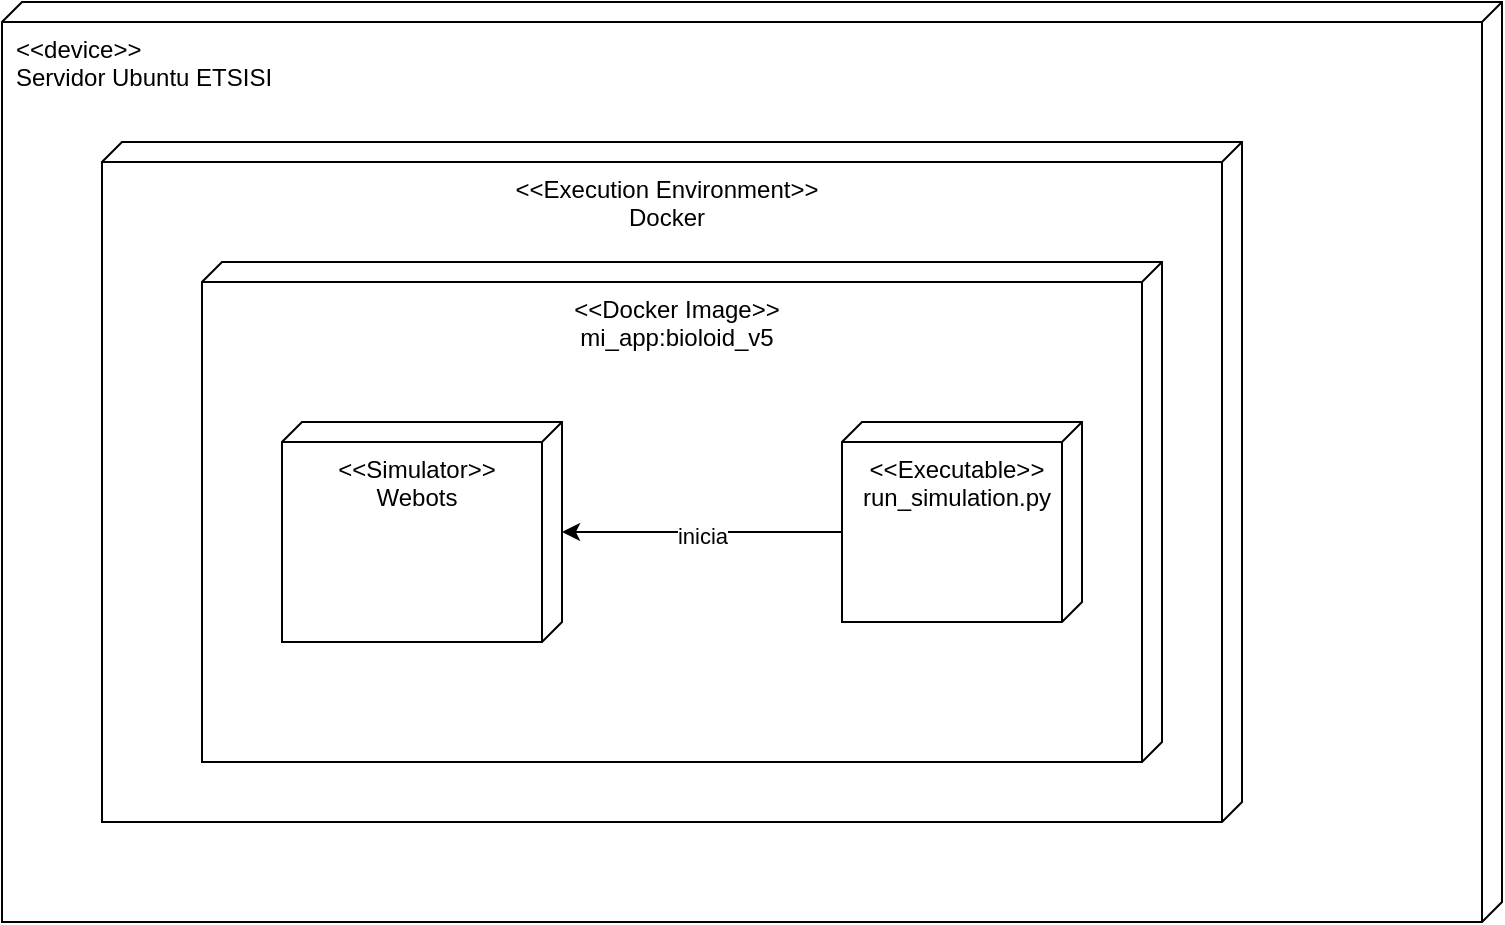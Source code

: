<mxfile version="27.1.6">
  <diagram name="Página-1" id="oGm7Z6olsumDdi2WWUQo">
    <mxGraphModel grid="1" page="1" gridSize="10" guides="1" tooltips="1" connect="1" arrows="1" fold="1" pageScale="1" pageWidth="2339" pageHeight="3300" math="0" shadow="0">
      <root>
        <mxCell id="0" />
        <mxCell id="1" parent="0" />
        <mxCell id="L41pdcuZdGw4nhIuiry7-2" value="&amp;lt;&amp;lt;device&amp;gt;&amp;gt;&lt;div&gt;Servidor Ubuntu ETSISI&lt;/div&gt;" style="verticalAlign=top;align=left;shape=cube;size=10;direction=south;fontStyle=0;html=1;boundedLbl=1;spacingLeft=5;whiteSpace=wrap;" vertex="1" parent="1">
          <mxGeometry x="680" y="180" width="750" height="460" as="geometry" />
        </mxCell>
        <mxCell id="L41pdcuZdGw4nhIuiry7-5" value="&amp;lt;&amp;lt;Execution Environment&amp;gt;&amp;gt;&lt;div&gt;Docker&lt;/div&gt;" style="verticalAlign=top;align=center;shape=cube;size=10;direction=south;html=1;boundedLbl=1;spacingLeft=5;whiteSpace=wrap;" vertex="1" parent="L41pdcuZdGw4nhIuiry7-2">
          <mxGeometry x="50" y="70" width="570" height="340" as="geometry" />
        </mxCell>
        <mxCell id="L41pdcuZdGw4nhIuiry7-4" value="&amp;lt;&amp;lt;Docker Image&amp;gt;&amp;gt;&lt;div&gt;mi_app:bioloid_v5&lt;/div&gt;" style="verticalAlign=top;align=center;shape=cube;size=10;direction=south;html=1;boundedLbl=1;spacingLeft=5;whiteSpace=wrap;" vertex="1" parent="L41pdcuZdGw4nhIuiry7-2">
          <mxGeometry x="100" y="130" width="480" height="250" as="geometry" />
        </mxCell>
        <mxCell id="L41pdcuZdGw4nhIuiry7-3" value="&amp;lt;&amp;lt;Simulator&amp;gt;&amp;gt;&lt;div&gt;Webots&lt;/div&gt;" style="verticalAlign=top;align=center;shape=cube;size=10;direction=south;html=1;boundedLbl=1;spacingLeft=5;whiteSpace=wrap;" vertex="1" parent="L41pdcuZdGw4nhIuiry7-2">
          <mxGeometry width="140" height="110" relative="1" as="geometry">
            <mxPoint x="140" y="210" as="offset" />
          </mxGeometry>
        </mxCell>
        <mxCell id="L41pdcuZdGw4nhIuiry7-9" style="edgeStyle=orthogonalEdgeStyle;rounded=0;orthogonalLoop=1;jettySize=auto;html=1;exitX=0;exitY=0;exitDx=45;exitDy=120;exitPerimeter=0;" edge="1" parent="L41pdcuZdGw4nhIuiry7-2" source="L41pdcuZdGw4nhIuiry7-8" target="L41pdcuZdGw4nhIuiry7-3">
          <mxGeometry relative="1" as="geometry">
            <Array as="points">
              <mxPoint x="420" y="265" />
            </Array>
          </mxGeometry>
        </mxCell>
        <mxCell id="CVIb-3-DI5iGIQ8RoKzn-1" value="inicia" style="edgeLabel;html=1;align=center;verticalAlign=middle;resizable=0;points=[];" connectable="0" vertex="1" parent="L41pdcuZdGw4nhIuiry7-9">
          <mxGeometry x="0.267" y="2" relative="1" as="geometry">
            <mxPoint x="15" as="offset" />
          </mxGeometry>
        </mxCell>
        <mxCell id="L41pdcuZdGw4nhIuiry7-8" value="&amp;lt;&amp;lt;Executable&amp;gt;&amp;gt;&lt;div&gt;run_simulation.py&lt;/div&gt;" style="verticalAlign=top;align=center;shape=cube;size=10;direction=south;html=1;boundedLbl=1;spacingLeft=5;whiteSpace=wrap;" vertex="1" parent="L41pdcuZdGw4nhIuiry7-2">
          <mxGeometry x="420" y="210" width="120" height="100" as="geometry" />
        </mxCell>
      </root>
    </mxGraphModel>
  </diagram>
</mxfile>
